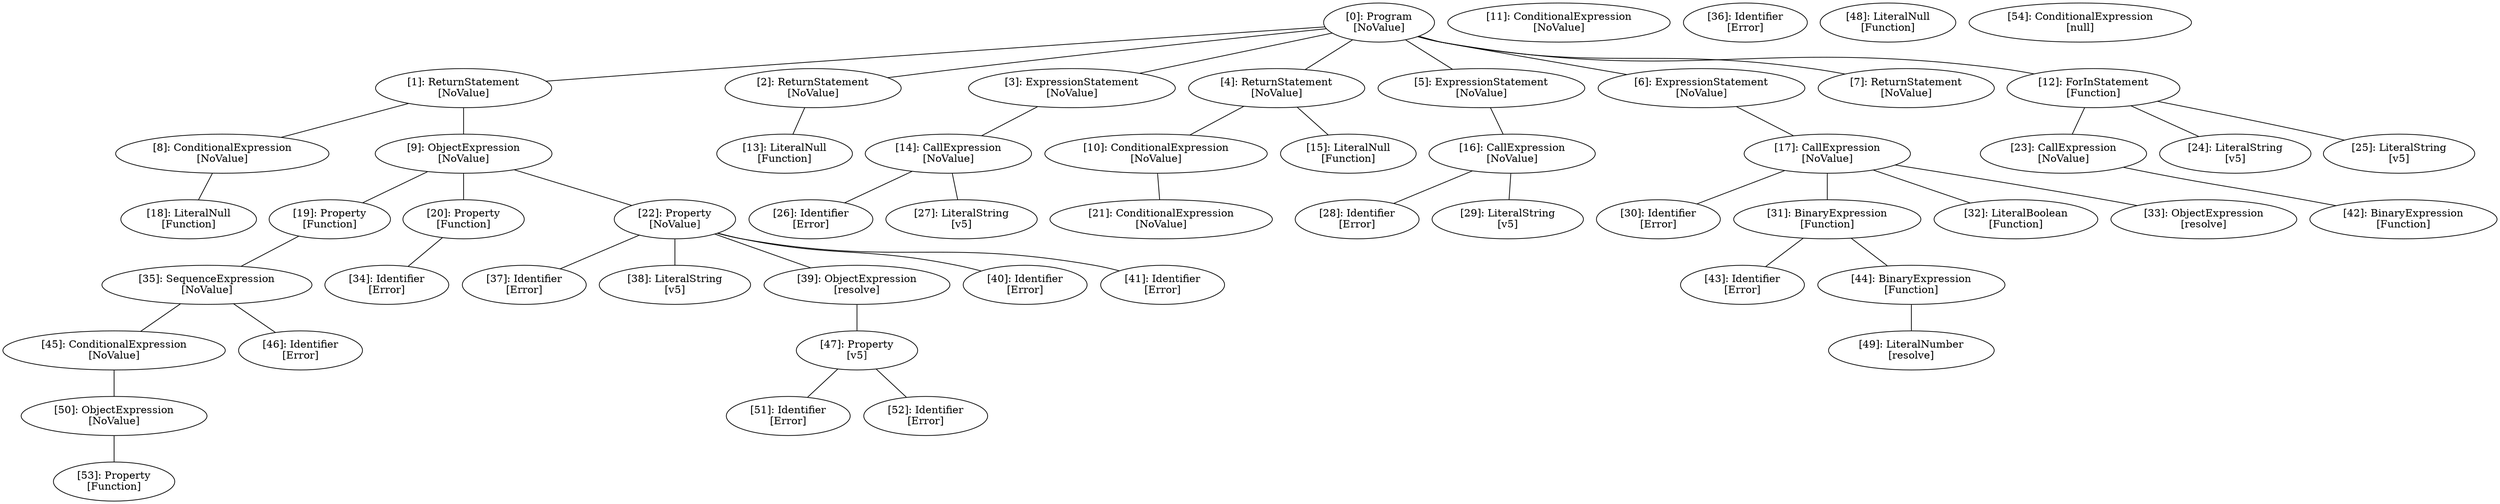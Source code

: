 // Result
graph {
	0 [label="[0]: Program
[NoValue]"]
	1 [label="[1]: ReturnStatement
[NoValue]"]
	2 [label="[2]: ReturnStatement
[NoValue]"]
	3 [label="[3]: ExpressionStatement
[NoValue]"]
	4 [label="[4]: ReturnStatement
[NoValue]"]
	5 [label="[5]: ExpressionStatement
[NoValue]"]
	6 [label="[6]: ExpressionStatement
[NoValue]"]
	7 [label="[7]: ReturnStatement
[NoValue]"]
	8 [label="[8]: ConditionalExpression
[NoValue]"]
	9 [label="[9]: ObjectExpression
[NoValue]"]
	10 [label="[10]: ConditionalExpression
[NoValue]"]
	11 [label="[11]: ConditionalExpression
[NoValue]"]
	12 [label="[12]: ForInStatement
[Function]"]
	13 [label="[13]: LiteralNull
[Function]"]
	14 [label="[14]: CallExpression
[NoValue]"]
	15 [label="[15]: LiteralNull
[Function]"]
	16 [label="[16]: CallExpression
[NoValue]"]
	17 [label="[17]: CallExpression
[NoValue]"]
	18 [label="[18]: LiteralNull
[Function]"]
	19 [label="[19]: Property
[Function]"]
	20 [label="[20]: Property
[Function]"]
	21 [label="[21]: ConditionalExpression
[NoValue]"]
	22 [label="[22]: Property
[NoValue]"]
	23 [label="[23]: CallExpression
[NoValue]"]
	24 [label="[24]: LiteralString
[v5]"]
	25 [label="[25]: LiteralString
[v5]"]
	26 [label="[26]: Identifier
[Error]"]
	27 [label="[27]: LiteralString
[v5]"]
	28 [label="[28]: Identifier
[Error]"]
	29 [label="[29]: LiteralString
[v5]"]
	30 [label="[30]: Identifier
[Error]"]
	31 [label="[31]: BinaryExpression
[Function]"]
	32 [label="[32]: LiteralBoolean
[Function]"]
	33 [label="[33]: ObjectExpression
[resolve]"]
	34 [label="[34]: Identifier
[Error]"]
	35 [label="[35]: SequenceExpression
[NoValue]"]
	36 [label="[36]: Identifier
[Error]"]
	37 [label="[37]: Identifier
[Error]"]
	38 [label="[38]: LiteralString
[v5]"]
	39 [label="[39]: ObjectExpression
[resolve]"]
	40 [label="[40]: Identifier
[Error]"]
	41 [label="[41]: Identifier
[Error]"]
	42 [label="[42]: BinaryExpression
[Function]"]
	43 [label="[43]: Identifier
[Error]"]
	44 [label="[44]: BinaryExpression
[Function]"]
	45 [label="[45]: ConditionalExpression
[NoValue]"]
	46 [label="[46]: Identifier
[Error]"]
	47 [label="[47]: Property
[v5]"]
	48 [label="[48]: LiteralNull
[Function]"]
	49 [label="[49]: LiteralNumber
[resolve]"]
	50 [label="[50]: ObjectExpression
[NoValue]"]
	51 [label="[51]: Identifier
[Error]"]
	52 [label="[52]: Identifier
[Error]"]
	53 [label="[53]: Property
[Function]"]
	54 [label="[54]: ConditionalExpression
[null]"]
	0 -- 1
	0 -- 2
	0 -- 3
	0 -- 4
	0 -- 5
	0 -- 6
	0 -- 7
	0 -- 12
	1 -- 8
	1 -- 9
	2 -- 13
	3 -- 14
	4 -- 10
	4 -- 15
	5 -- 16
	6 -- 17
	8 -- 18
	9 -- 19
	9 -- 20
	9 -- 22
	10 -- 21
	12 -- 23
	12 -- 24
	12 -- 25
	14 -- 26
	14 -- 27
	16 -- 28
	16 -- 29
	17 -- 30
	17 -- 31
	17 -- 32
	17 -- 33
	19 -- 35
	20 -- 34
	22 -- 37
	22 -- 38
	22 -- 39
	22 -- 40
	22 -- 41
	23 -- 42
	31 -- 43
	31 -- 44
	35 -- 45
	35 -- 46
	39 -- 47
	44 -- 49
	45 -- 50
	47 -- 51
	47 -- 52
	50 -- 53
}
